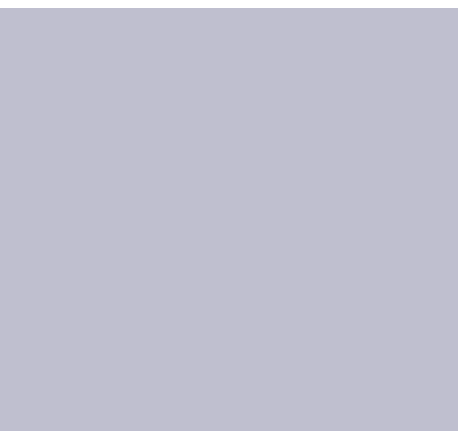\documentclass{standalone}
\usepackage{luamplib}
\begin{document}
\begin{mplibcode}

path h[], snake;
h0 = for i = 1 upto 6: dir 60i -- endfor cycle;
for i = 1 upto 6:
    h[i] = h0 shifted (point 0 of h0 - point 2 of h0) rotated 60i;
endfor
snake = point 0 of h3 -- point 1 of h2 -- point 2 of h1 
                      -- point 1 of h6 -- point 2 of h5 -- point 3 of h0 
                      -- point 1 of h4 -- point 0 of h5;
snake := snake shifted - point 0 of h3;
snake := snake rotated - angle (point 0 of h5 - point 0 of h3);
snake := snake scaled (1 / length (point 0 of h5 - point 0 of h3));

vardef hexon(expr a, b) = 
    pair c, m; 
    c = b rotatedaround(a, 60);
    m = 2/3[c, 1/2[a, b]];
    a -- a rotatedaround(m, 60) --
    b -- b rotatedaround(m, 60) --
    c -- c rotatedaround(m, 60) -- cycle
enddef;

path w; 
w = origin -- right;
w := w -- point 0 of w rotatedabout(point 1 of w, 120);
w := w -- point 1 of w rotatedabout(point 2 of w, -120);
w := w rotated - angle (point 3 of w - point 0 of w);
w := w scaled (1/abs (point 3 of w - point 0 of w));  

pair a, b; 
a = 144 down rotated -60; 
b = 144 down rotated +60;
numeric n; n = 4;

path boundary; 
boundary = hexon(a, b);
for i = 1 upto n:
    boundary := for t = 1 upto length boundary:
        subpath (0, 2) of w 
        zscaled (point t of boundary - point t-1 of boundary)
        shifted point t-1 of boundary -- endfor cycle;
endfor


vardef rattle(expr level, a, b) = 
  if level > 0:
    save s; path s; s = snake zscaled (b-a) shifted a;
    reverse rattle(level - 1, point 1 of s, a) &
            rattle(level - 1, point 1 of s, point 2 of s) &
            rattle(level - 1, point 2 of s, point 3 of s) &
            rattle(level - 1, point 3 of s, point 4 of s) & 
    reverse rattle(level - 1, point 5 of s, point 4 of s) & 
    reverse rattle(level - 1, point 6 of s, point 5 of s) &
            rattle(level - 1, point 6 of s, b)
  else:
    a -- b
  fi
enddef;
beginfig(1);
    path s; s = rattle(n, a, b);
    fill a + (-40, 0) -- s -- b + (40, 0) --
         b + (40, 224) -- a + (-40, 224) -- cycle withcolor 3/4[1/4 blue, white];
endfig;
\end{mplibcode}
\end{document}

